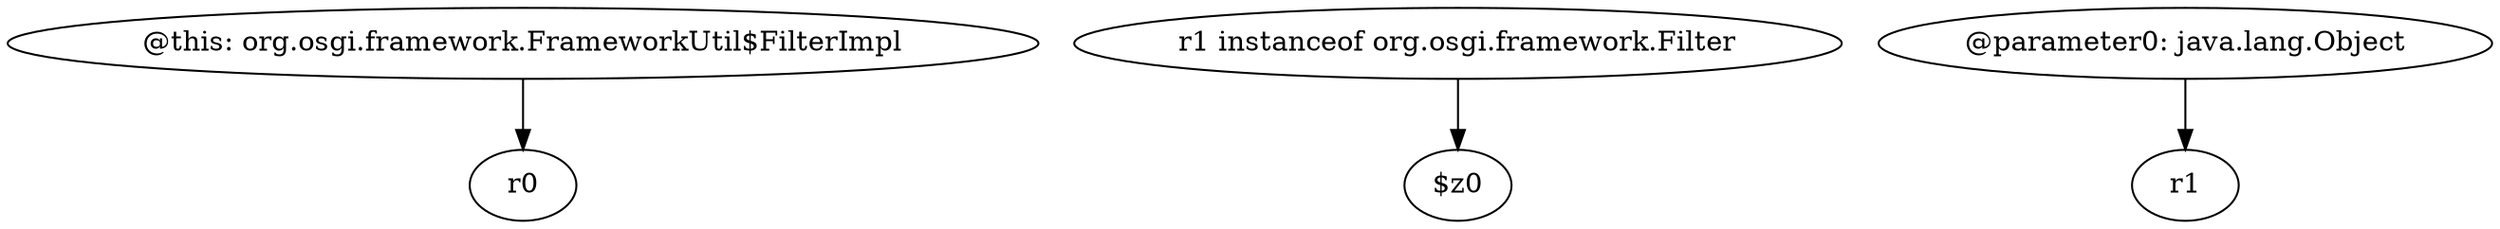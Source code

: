 digraph g {
0[label="@this: org.osgi.framework.FrameworkUtil$FilterImpl"]
1[label="r0"]
0->1[label=""]
2[label="r1 instanceof org.osgi.framework.Filter"]
3[label="$z0"]
2->3[label=""]
4[label="@parameter0: java.lang.Object"]
5[label="r1"]
4->5[label=""]
}
